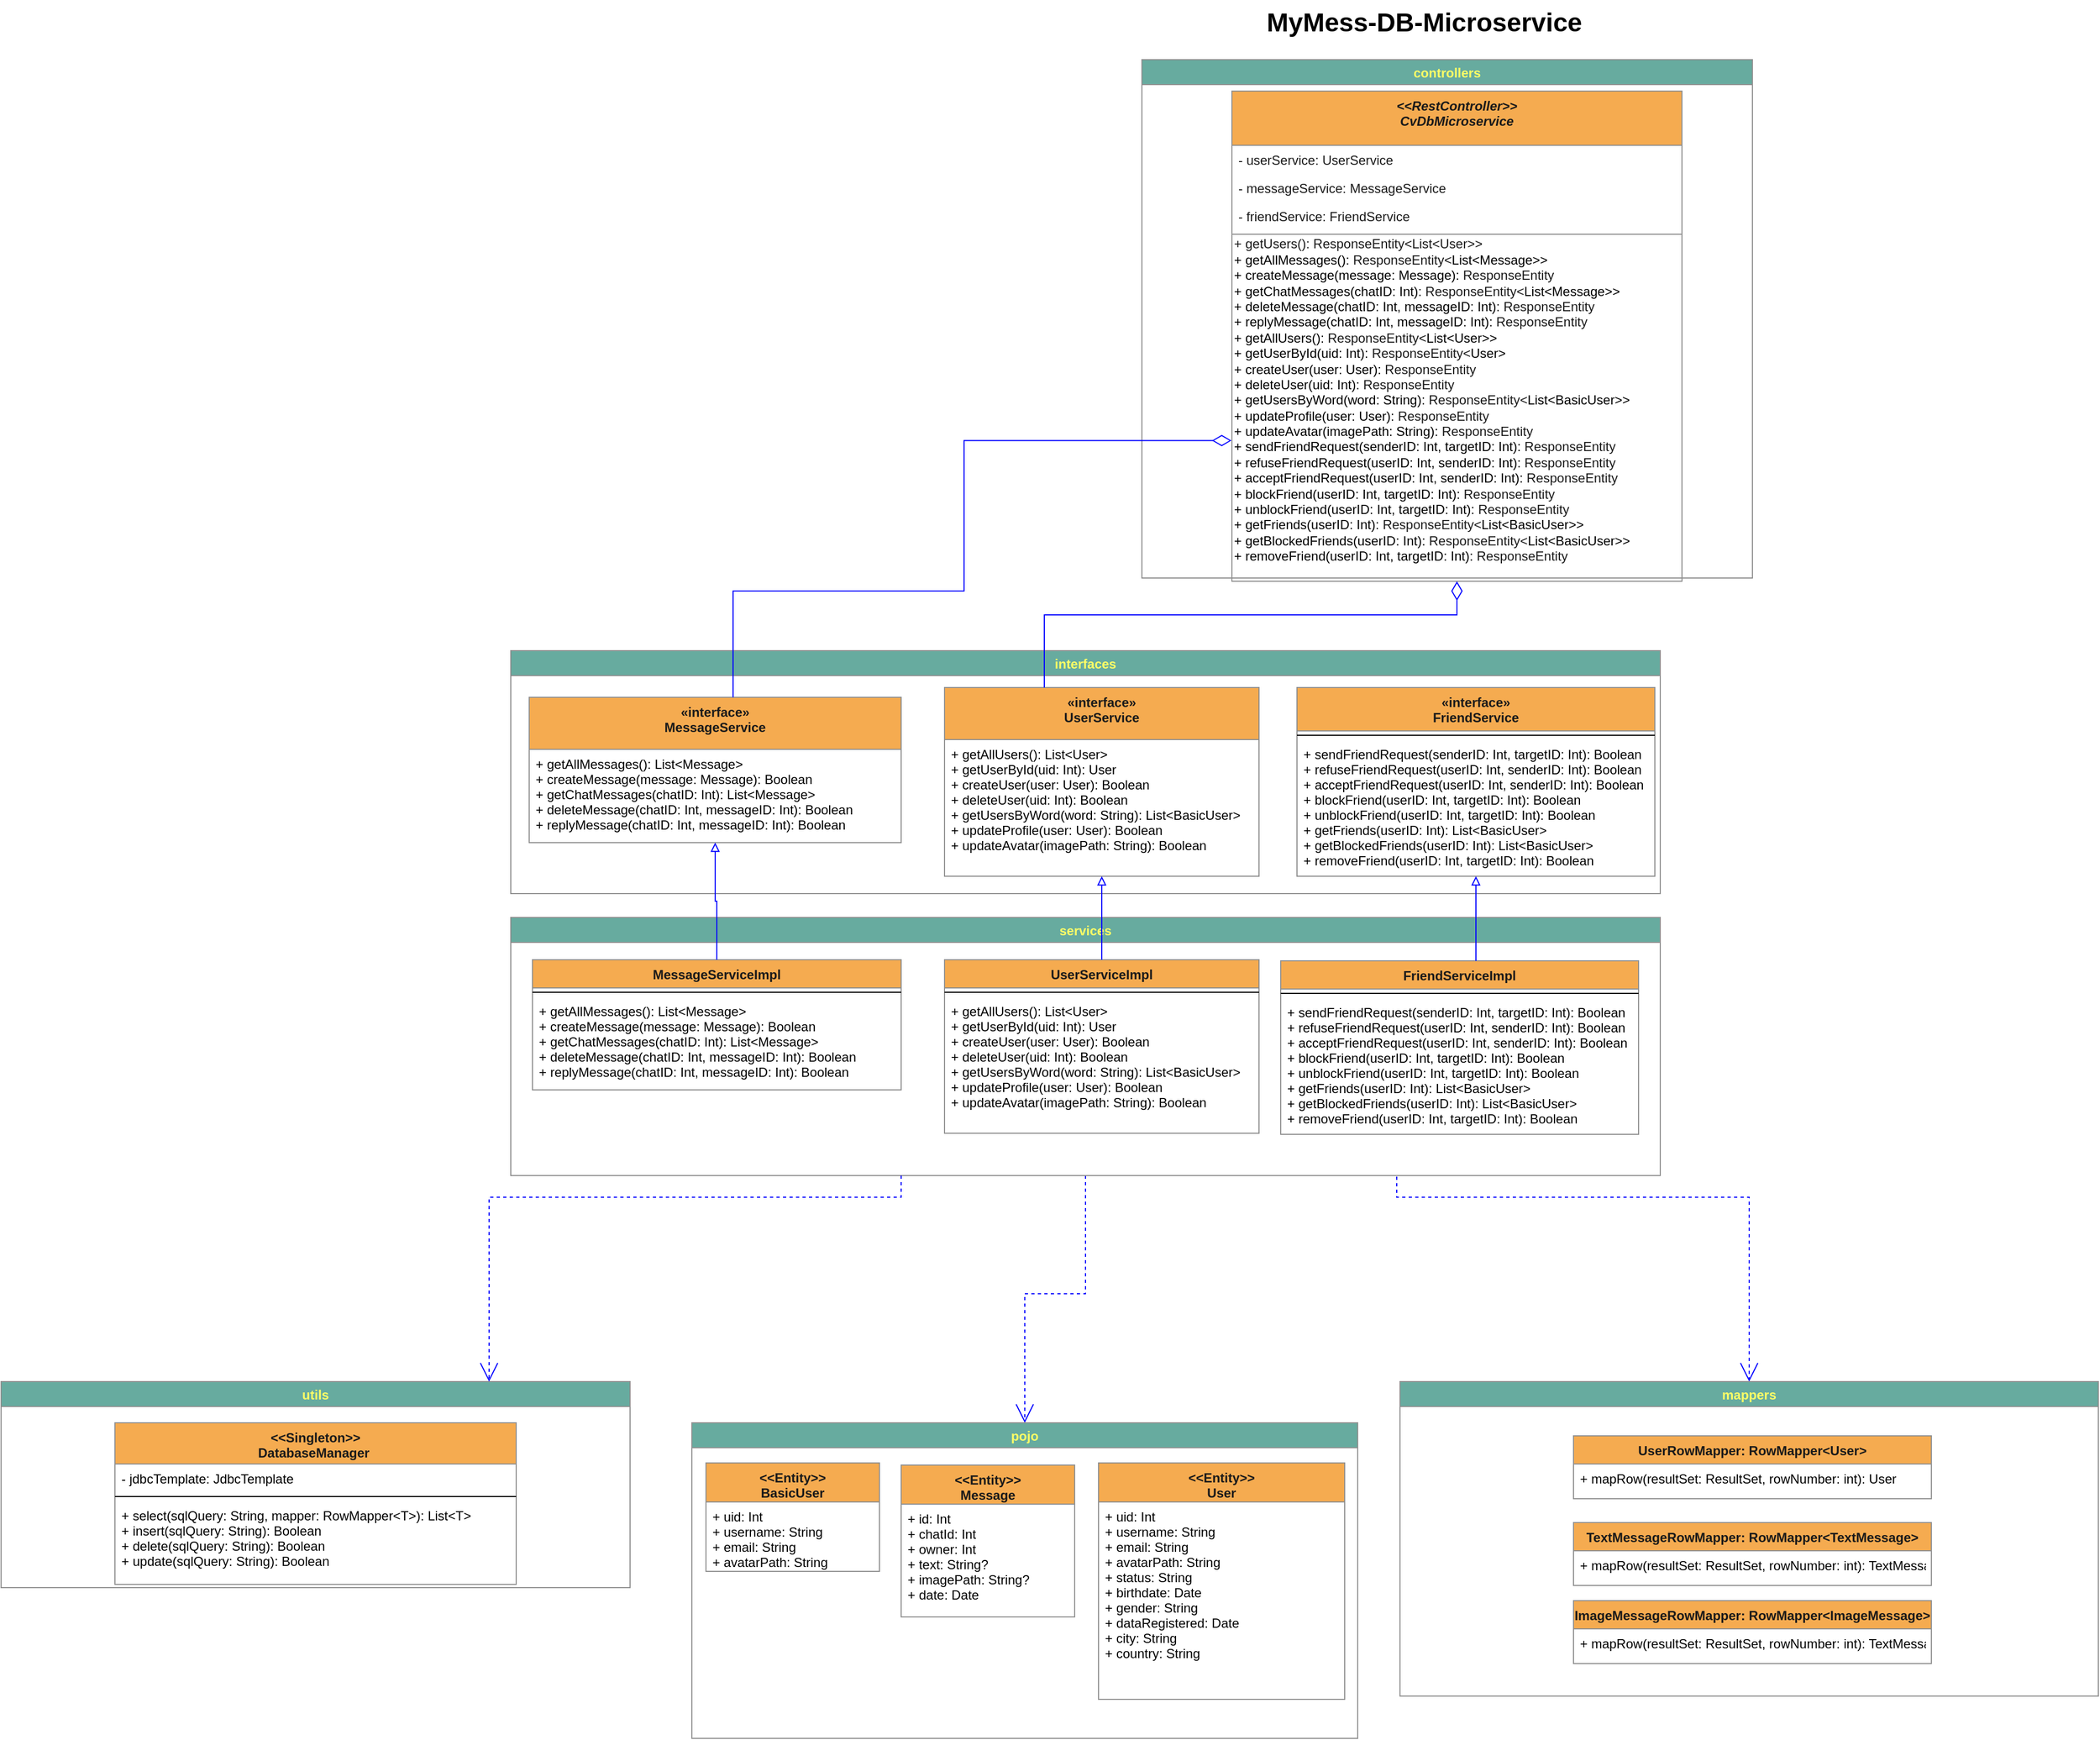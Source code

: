 <mxfile version="13.7.9" type="device" pages="2"><diagram id="EqZXVOg2RNp_btLgEk6t" name="Page-1"><mxGraphModel dx="2272" dy="822" grid="0" gridSize="10" guides="1" tooltips="1" connect="1" arrows="1" fold="1" page="1" pageScale="1" pageWidth="850" pageHeight="1100" math="0" shadow="0"><root><mxCell id="0"/><mxCell id="1" parent="0"/><mxCell id="uaOfw5LjcdV6CBOxVXER-5" value="controllers" style="swimlane;strokeColor=#909090;fillColor=#67AB9F;fontColor=#FFFF66;" parent="1" vertex="1"><mxGeometry x="802" y="71" width="563" height="478" as="geometry"/></mxCell><mxCell id="uaOfw5LjcdV6CBOxVXER-6" value="&lt;&lt;RestController&gt;&gt;&#10;CvDbMicroservice&#10;" style="swimlane;fontStyle=3;align=center;verticalAlign=top;childLayout=stackLayout;horizontal=1;startSize=50;horizontalStack=0;resizeParent=1;resizeLast=0;collapsible=1;marginBottom=0;shadow=0;strokeWidth=1;fontColor=#1A1A1A;fillColor=#F5AB50;strokeColor=#909090;" parent="uaOfw5LjcdV6CBOxVXER-5" vertex="1"><mxGeometry x="83" y="29" width="415" height="452" as="geometry"><mxRectangle x="60" y="69" width="160" height="26" as="alternateBounds"/></mxGeometry></mxCell><mxCell id="uaOfw5LjcdV6CBOxVXER-7" value="- userService: UserService&#10;" style="text;align=left;verticalAlign=top;spacingLeft=4;spacingRight=4;overflow=hidden;rotatable=0;points=[[0,0.5],[1,0.5]];portConstraint=eastwest;fontColor=#1A1A1A;" parent="uaOfw5LjcdV6CBOxVXER-6" vertex="1"><mxGeometry y="50" width="415" height="26" as="geometry"/></mxCell><mxCell id="uaOfw5LjcdV6CBOxVXER-8" value="- messageService: MessageService" style="text;align=left;verticalAlign=top;spacingLeft=4;spacingRight=4;overflow=hidden;rotatable=0;points=[[0,0.5],[1,0.5]];portConstraint=eastwest;shadow=0;html=0;fontColor=#1A1A1A;" parent="uaOfw5LjcdV6CBOxVXER-6" vertex="1"><mxGeometry y="76" width="415" height="26" as="geometry"/></mxCell><mxCell id="E-5HqypDvZRf9ogDsY_a-7" value="- friendService: FriendService" style="text;align=left;verticalAlign=top;spacingLeft=4;spacingRight=4;overflow=hidden;rotatable=0;points=[[0,0.5],[1,0.5]];portConstraint=eastwest;shadow=0;html=0;fontColor=#1A1A1A;" vertex="1" parent="uaOfw5LjcdV6CBOxVXER-6"><mxGeometry y="102" width="415" height="26" as="geometry"/></mxCell><mxCell id="uaOfw5LjcdV6CBOxVXER-9" value="" style="line;html=1;strokeWidth=1;align=left;verticalAlign=middle;spacingTop=-1;spacingLeft=3;spacingRight=3;rotatable=0;labelPosition=right;points=[];portConstraint=eastwest;fillColor=#F5AB50;strokeColor=#909090;fontColor=#1A1A1A;labelBackgroundColor=#EEEEEE;" parent="uaOfw5LjcdV6CBOxVXER-6" vertex="1"><mxGeometry y="128" width="415" height="8" as="geometry"/></mxCell><mxCell id="uaOfw5LjcdV6CBOxVXER-10" value="&lt;font&gt;+ getUsers(): &lt;/font&gt;&lt;font&gt;ResponseEntity&lt;/font&gt;&lt;font&gt;&amp;lt;List&amp;lt;User&amp;gt;&amp;gt;&amp;nbsp;&lt;br&gt;&lt;span style=&quot;color: rgb(0 , 0 , 0)&quot;&gt;+ getAllMessages():&amp;nbsp;&lt;/span&gt;ResponseEntity&amp;lt;&lt;span style=&quot;color: rgb(0 , 0 , 0)&quot;&gt;List&amp;lt;Message&amp;gt;&amp;gt;&lt;/span&gt;&lt;br style=&quot;padding: 0px ; margin: 0px ; color: rgb(0 , 0 , 0)&quot;&gt;&lt;span style=&quot;color: rgb(0 , 0 , 0)&quot;&gt;+ createMessage(message: Message):&amp;nbsp;&lt;/span&gt;ResponseEntity&lt;br style=&quot;padding: 0px ; margin: 0px ; color: rgb(0 , 0 , 0)&quot;&gt;&lt;span style=&quot;color: rgb(0 , 0 , 0)&quot;&gt;+ getChatMessages(chatID: Int):&amp;nbsp;&lt;/span&gt;ResponseEntity&amp;lt;&lt;span style=&quot;color: rgb(0 , 0 , 0)&quot;&gt;List&amp;lt;Message&amp;gt;&amp;gt;&lt;/span&gt;&lt;br style=&quot;padding: 0px ; margin: 0px ; color: rgb(0 , 0 , 0)&quot;&gt;&lt;span style=&quot;color: rgb(0 , 0 , 0)&quot;&gt;+ deleteMessage(chatID: Int, messageID: Int):&amp;nbsp;&lt;/span&gt;ResponseEntity&lt;br style=&quot;padding: 0px ; margin: 0px ; color: rgb(0 , 0 , 0)&quot;&gt;&lt;span style=&quot;color: rgb(0 , 0 , 0)&quot;&gt;+ replyMessage(chatID: Int, messageID: Int):&amp;nbsp;&lt;/span&gt;ResponseEntity&lt;span style=&quot;color: rgb(0 , 0 , 0)&quot;&gt;&lt;br&gt;&lt;/span&gt;&lt;span style=&quot;color: rgb(0 , 0 , 0)&quot;&gt;+ getAllUsers():&amp;nbsp;&lt;/span&gt;ResponseEntity&amp;lt;&lt;span style=&quot;color: rgb(0 , 0 , 0)&quot;&gt;List&amp;lt;User&amp;gt;&amp;gt;&lt;/span&gt;&lt;br style=&quot;padding: 0px ; margin: 0px ; color: rgb(0 , 0 , 0)&quot;&gt;&lt;span style=&quot;color: rgb(0 , 0 , 0)&quot;&gt;+ getUserById(uid: Int):&amp;nbsp;&lt;/span&gt;ResponseEntity&amp;lt;&lt;span style=&quot;color: rgb(0 , 0 , 0)&quot;&gt;User&amp;gt;&lt;/span&gt;&lt;br style=&quot;padding: 0px ; margin: 0px ; color: rgb(0 , 0 , 0)&quot;&gt;&lt;span style=&quot;color: rgb(0 , 0 , 0)&quot;&gt;+ createUser(user: User):&amp;nbsp;&lt;/span&gt;ResponseEntity&lt;br style=&quot;padding: 0px ; margin: 0px ; color: rgb(0 , 0 , 0)&quot;&gt;&lt;span style=&quot;color: rgb(0 , 0 , 0)&quot;&gt;+ deleteUser(uid: Int):&amp;nbsp;&lt;/span&gt;ResponseEntity&lt;br style=&quot;padding: 0px ; margin: 0px ; color: rgb(0 , 0 , 0)&quot;&gt;&lt;span style=&quot;color: rgb(0 , 0 , 0)&quot;&gt;+ getUsersByWord(word: String):&amp;nbsp;&lt;/span&gt;ResponseEntity&amp;lt;&lt;span style=&quot;color: rgb(0 , 0 , 0)&quot;&gt;List&amp;lt;BasicUser&amp;gt;&amp;gt;&lt;/span&gt;&lt;br style=&quot;padding: 0px ; margin: 0px ; color: rgb(0 , 0 , 0)&quot;&gt;&lt;span style=&quot;color: rgb(0 , 0 , 0)&quot;&gt;+ updateProfile(user: User):&amp;nbsp;&lt;/span&gt;ResponseEntity&lt;br style=&quot;padding: 0px ; margin: 0px ; color: rgb(0 , 0 , 0)&quot;&gt;&lt;span style=&quot;color: rgb(0 , 0 , 0)&quot;&gt;+ updateAvatar(imagePath: String):&amp;nbsp;&lt;/span&gt;ResponseEntity&lt;span style=&quot;color: rgb(0 , 0 , 0)&quot;&gt;&lt;br&gt;&lt;/span&gt;&lt;span style=&quot;color: rgb(0 , 0 , 0)&quot;&gt;+ sendFriendRequest(senderID: Int, targetID: Int):&amp;nbsp;&lt;/span&gt;ResponseEntity&lt;br style=&quot;padding: 0px ; margin: 0px ; color: rgb(0 , 0 , 0)&quot;&gt;&lt;span style=&quot;color: rgb(0 , 0 , 0)&quot;&gt;+ refuseFriendRequest(userID: Int, senderID: Int):&amp;nbsp;&lt;/span&gt;ResponseEntity&lt;br style=&quot;padding: 0px ; margin: 0px ; color: rgb(0 , 0 , 0)&quot;&gt;&lt;span style=&quot;color: rgb(0 , 0 , 0)&quot;&gt;+ acceptFriendRequest(userID: Int, senderID: Int):&amp;nbsp;&lt;/span&gt;ResponseEntity&lt;br style=&quot;padding: 0px ; margin: 0px ; color: rgb(0 , 0 , 0)&quot;&gt;&lt;span style=&quot;color: rgb(0 , 0 , 0)&quot;&gt;+ blockFriend(userID: Int, targetID: Int):&amp;nbsp;&lt;/span&gt;ResponseEntity&lt;br style=&quot;padding: 0px ; margin: 0px ; color: rgb(0 , 0 , 0)&quot;&gt;&lt;span style=&quot;color: rgb(0 , 0 , 0)&quot;&gt;+ unblockFriend(userID: Int, targetID: Int):&amp;nbsp;&lt;/span&gt;ResponseEntity&lt;br style=&quot;padding: 0px ; margin: 0px ; color: rgb(0 , 0 , 0)&quot;&gt;&lt;span style=&quot;color: rgb(0 , 0 , 0)&quot;&gt;+ getFriends(userID: Int):&amp;nbsp;&lt;/span&gt;ResponseEntity&amp;lt;&lt;span style=&quot;color: rgb(0 , 0 , 0)&quot;&gt;List&amp;lt;BasicUser&amp;gt;&amp;gt;&lt;/span&gt;&lt;br style=&quot;padding: 0px ; margin: 0px ; color: rgb(0 , 0 , 0)&quot;&gt;&lt;span style=&quot;color: rgb(0 , 0 , 0)&quot;&gt;+ getBlockedFriends(userID: Int):&amp;nbsp;&lt;/span&gt;ResponseEntity&amp;lt;&lt;span style=&quot;color: rgb(0 , 0 , 0)&quot;&gt;List&amp;lt;BasicUser&amp;gt;&amp;gt;&lt;/span&gt;&lt;br style=&quot;padding: 0px ; margin: 0px ; color: rgb(0 , 0 , 0)&quot;&gt;&lt;span style=&quot;color: rgb(0 , 0 , 0)&quot;&gt;+ removeFriend(userID: Int, targetID: Int):&amp;nbsp;&lt;/span&gt;ResponseEntity&amp;nbsp;&amp;nbsp;&lt;/font&gt;" style="text;html=1;align=left;verticalAlign=middle;resizable=0;points=[];autosize=1;fontColor=#1A1A1A;" parent="uaOfw5LjcdV6CBOxVXER-6" vertex="1"><mxGeometry y="136" width="415" height="298" as="geometry"/></mxCell><mxCell id="uaOfw5LjcdV6CBOxVXER-16" value="&lt;font&gt;&lt;br&gt;&lt;/font&gt;" style="text;html=1;align=left;verticalAlign=middle;resizable=0;points=[];autosize=1;fontColor=#1A1A1A;" parent="uaOfw5LjcdV6CBOxVXER-6" vertex="1"><mxGeometry y="434" width="415" height="18" as="geometry"/></mxCell><mxCell id="uaOfw5LjcdV6CBOxVXER-17" value="interfaces" style="swimlane;strokeColor=#909090;fillColor=#67AB9F;fontColor=#FFFF66;" parent="1" vertex="1"><mxGeometry x="220" y="616" width="1060" height="224" as="geometry"/></mxCell><mxCell id="uaOfw5LjcdV6CBOxVXER-18" value="«interface»&#10;MessageService" style="swimlane;fontStyle=1;align=center;verticalAlign=top;childLayout=stackLayout;horizontal=1;startSize=48;horizontalStack=0;resizeParent=1;resizeParentMax=0;resizeLast=0;collapsible=1;marginBottom=0;strokeColor=#909090;fillColor=#F5AB50;fontColor=#1A1A1A;" parent="uaOfw5LjcdV6CBOxVXER-17" vertex="1"><mxGeometry x="17" y="43" width="343" height="134" as="geometry"/></mxCell><mxCell id="DaOScEiOzrDckqbooxyk-8" value="+ getAllMessages(): List&lt;Message&gt;&#10;+ createMessage(message: Message): Boolean&#10;+ getChatMessages(chatID: Int): List&lt;Message&gt;&#10;+ deleteMessage(chatID: Int, messageID: Int): Boolean&#10;+ replyMessage(chatID: Int, messageID: Int): Boolean" style="text;strokeColor=none;fillColor=none;align=left;verticalAlign=top;spacingLeft=4;spacingRight=4;overflow=hidden;rotatable=0;points=[[0,0.5],[1,0.5]];portConstraint=eastwest;" parent="uaOfw5LjcdV6CBOxVXER-18" vertex="1"><mxGeometry y="48" width="343" height="86" as="geometry"/></mxCell><mxCell id="uaOfw5LjcdV6CBOxVXER-20" value="«interface»&#10;UserService" style="swimlane;fontStyle=1;align=center;verticalAlign=top;childLayout=stackLayout;horizontal=1;startSize=48;horizontalStack=0;resizeParent=1;resizeParentMax=0;resizeLast=0;collapsible=1;marginBottom=0;strokeColor=#909090;fillColor=#F5AB50;fontColor=#1A1A1A;" parent="uaOfw5LjcdV6CBOxVXER-17" vertex="1"><mxGeometry x="400" y="34" width="290" height="174" as="geometry"/></mxCell><mxCell id="DaOScEiOzrDckqbooxyk-9" value="+ getAllUsers(): List&lt;User&gt;&#10;+ getUserById(uid: Int): User&#10;+ createUser(user: User): Boolean&#10;+ deleteUser(uid: Int): Boolean&#10;+ getUsersByWord(word: String): List&lt;BasicUser&gt;&#10;+ updateProfile(user: User): Boolean&#10;+ updateAvatar(imagePath: String): Boolean" style="text;strokeColor=none;fillColor=none;align=left;verticalAlign=top;spacingLeft=4;spacingRight=4;overflow=hidden;rotatable=0;points=[[0,0.5],[1,0.5]];portConstraint=eastwest;" parent="uaOfw5LjcdV6CBOxVXER-20" vertex="1"><mxGeometry y="48" width="290" height="126" as="geometry"/></mxCell><mxCell id="uaOfw5LjcdV6CBOxVXER-22" value="" style="text;strokeColor=none;fillColor=none;align=left;verticalAlign=middle;spacingTop=-1;spacingLeft=4;spacingRight=4;rotatable=0;labelPosition=right;points=[];portConstraint=eastwest;fontColor=#1A1A1A;" parent="uaOfw5LjcdV6CBOxVXER-17" vertex="1"><mxGeometry x="145" y="200" width="20" height="14" as="geometry"/></mxCell><mxCell id="DaOScEiOzrDckqbooxyk-10" value="«interface»&#10;FriendService" style="swimlane;fontStyle=1;align=center;verticalAlign=top;childLayout=stackLayout;horizontal=1;startSize=40;horizontalStack=0;resizeParent=1;resizeParentMax=0;resizeLast=0;collapsible=1;marginBottom=0;strokeColor=#909090;fillColor=#F5AB50;fontColor=#1A1A1A;" parent="uaOfw5LjcdV6CBOxVXER-17" vertex="1"><mxGeometry x="725" y="34" width="330" height="174" as="geometry"/></mxCell><mxCell id="DaOScEiOzrDckqbooxyk-11" value="" style="line;strokeWidth=1;fillColor=none;align=left;verticalAlign=middle;spacingTop=-1;spacingLeft=3;spacingRight=3;rotatable=0;labelPosition=right;points=[];portConstraint=eastwest;" parent="DaOScEiOzrDckqbooxyk-10" vertex="1"><mxGeometry y="40" width="330" height="8" as="geometry"/></mxCell><mxCell id="DaOScEiOzrDckqbooxyk-12" value="+ sendFriendRequest(senderID: Int, targetID: Int): Boolean&#10;+ refuseFriendRequest(userID: Int, senderID: Int): Boolean&#10;+ acceptFriendRequest(userID: Int, senderID: Int): Boolean&#10;+ blockFriend(userID: Int, targetID: Int): Boolean&#10;+ unblockFriend(userID: Int, targetID: Int): Boolean&#10;+ getFriends(userID: Int): List&lt;BasicUser&gt;&#10;+ getBlockedFriends(userID: Int): List&lt;BasicUser&gt;&#10;+ removeFriend(userID: Int, targetID: Int): Boolean " style="text;strokeColor=none;fillColor=none;align=left;verticalAlign=top;spacingLeft=4;spacingRight=4;overflow=hidden;rotatable=0;points=[[0,0.5],[1,0.5]];portConstraint=eastwest;" parent="DaOScEiOzrDckqbooxyk-10" vertex="1"><mxGeometry y="48" width="330" height="126" as="geometry"/></mxCell><mxCell id="uaOfw5LjcdV6CBOxVXER-23" style="edgeStyle=orthogonalEdgeStyle;rounded=0;jumpSize=10;orthogonalLoop=1;jettySize=auto;html=1;endArrow=open;endFill=0;endSize=15;strokeColor=#0000FF;strokeWidth=1;fontColor=#CC99FF;dashed=1;" parent="1" source="uaOfw5LjcdV6CBOxVXER-25" target="uaOfw5LjcdV6CBOxVXER-38" edge="1"><mxGeometry relative="1" as="geometry"><Array as="points"/></mxGeometry></mxCell><mxCell id="uaOfw5LjcdV6CBOxVXER-24" style="edgeStyle=orthogonalEdgeStyle;rounded=0;jumpSize=10;orthogonalLoop=1;jettySize=auto;html=1;dashed=1;endArrow=open;endFill=0;endSize=15;strokeColor=#0000FF;strokeWidth=1;fontColor=#CC99FF;" parent="1" target="uaOfw5LjcdV6CBOxVXER-44" edge="1"><mxGeometry relative="1" as="geometry"><mxPoint x="600" y="1100" as="sourcePoint"/><Array as="points"><mxPoint x="1037" y="1100"/><mxPoint x="1037" y="1120"/><mxPoint x="1362" y="1120"/></Array></mxGeometry></mxCell><mxCell id="uaOfw5LjcdV6CBOxVXER-25" value="services" style="swimlane;strokeColor=#909090;fillColor=#67AB9F;fontColor=#FFFF66;" parent="1" vertex="1"><mxGeometry x="220" y="862" width="1060" height="238" as="geometry"/></mxCell><mxCell id="uaOfw5LjcdV6CBOxVXER-26" value="MessageServiceImpl" style="swimlane;fontStyle=1;align=center;verticalAlign=top;childLayout=stackLayout;horizontal=1;startSize=26;horizontalStack=0;resizeParent=1;resizeParentMax=0;resizeLast=0;collapsible=1;marginBottom=0;strokeColor=#909090;fillColor=#F5AB50;fontColor=#1A1A1A;" parent="uaOfw5LjcdV6CBOxVXER-25" vertex="1"><mxGeometry x="20" y="39" width="340" height="120" as="geometry"/></mxCell><mxCell id="uaOfw5LjcdV6CBOxVXER-28" value="" style="line;strokeWidth=1;fillColor=none;align=left;verticalAlign=middle;spacingTop=-1;spacingLeft=3;spacingRight=3;rotatable=0;labelPosition=right;points=[];portConstraint=eastwest;" parent="uaOfw5LjcdV6CBOxVXER-26" vertex="1"><mxGeometry y="26" width="340" height="8" as="geometry"/></mxCell><mxCell id="uaOfw5LjcdV6CBOxVXER-29" value="+ getAllMessages(): List&lt;Message&gt;&#10;+ createMessage(message: Message): Boolean&#10;+ getChatMessages(chatID: Int): List&lt;Message&gt;&#10;+ deleteMessage(chatID: Int, messageID: Int): Boolean&#10;+ replyMessage(chatID: Int, messageID: Int): Boolean" style="text;strokeColor=none;fillColor=none;align=left;verticalAlign=top;spacingLeft=4;spacingRight=4;overflow=hidden;rotatable=0;points=[[0,0.5],[1,0.5]];portConstraint=eastwest;" parent="uaOfw5LjcdV6CBOxVXER-26" vertex="1"><mxGeometry y="34" width="340" height="86" as="geometry"/></mxCell><mxCell id="uaOfw5LjcdV6CBOxVXER-30" value="UserServiceImpl" style="swimlane;fontStyle=1;align=center;verticalAlign=top;childLayout=stackLayout;horizontal=1;startSize=26;horizontalStack=0;resizeParent=1;resizeParentMax=0;resizeLast=0;collapsible=1;marginBottom=0;strokeColor=#909090;fillColor=#F5AB50;fontColor=#1A1A1A;" parent="uaOfw5LjcdV6CBOxVXER-25" vertex="1"><mxGeometry x="400" y="39" width="290" height="160" as="geometry"/></mxCell><mxCell id="uaOfw5LjcdV6CBOxVXER-32" value="" style="line;strokeWidth=1;fillColor=none;align=left;verticalAlign=middle;spacingTop=-1;spacingLeft=3;spacingRight=3;rotatable=0;labelPosition=right;points=[];portConstraint=eastwest;" parent="uaOfw5LjcdV6CBOxVXER-30" vertex="1"><mxGeometry y="26" width="290" height="8" as="geometry"/></mxCell><mxCell id="uaOfw5LjcdV6CBOxVXER-33" value="+ getAllUsers(): List&lt;User&gt;&#10;+ getUserById(uid: Int): User&#10;+ createUser(user: User): Boolean&#10;+ deleteUser(uid: Int): Boolean&#10;+ getUsersByWord(word: String): List&lt;BasicUser&gt;&#10;+ updateProfile(user: User): Boolean&#10;+ updateAvatar(imagePath: String): Boolean" style="text;strokeColor=none;fillColor=none;align=left;verticalAlign=top;spacingLeft=4;spacingRight=4;overflow=hidden;rotatable=0;points=[[0,0.5],[1,0.5]];portConstraint=eastwest;" parent="uaOfw5LjcdV6CBOxVXER-30" vertex="1"><mxGeometry y="34" width="290" height="126" as="geometry"/></mxCell><mxCell id="uaOfw5LjcdV6CBOxVXER-34" value="" style="text;strokeColor=none;fillColor=none;align=left;verticalAlign=middle;spacingTop=-1;spacingLeft=4;spacingRight=4;rotatable=0;labelPosition=right;points=[];portConstraint=eastwest;fontColor=#1A1A1A;" parent="uaOfw5LjcdV6CBOxVXER-25" vertex="1"><mxGeometry x="145" y="200" width="20" height="14" as="geometry"/></mxCell><mxCell id="DaOScEiOzrDckqbooxyk-1" value="FriendServiceImpl" style="swimlane;fontStyle=1;align=center;verticalAlign=top;childLayout=stackLayout;horizontal=1;startSize=26;horizontalStack=0;resizeParent=1;resizeParentMax=0;resizeLast=0;collapsible=1;marginBottom=0;strokeColor=#909090;fillColor=#F5AB50;fontColor=#1A1A1A;" parent="uaOfw5LjcdV6CBOxVXER-25" vertex="1"><mxGeometry x="710" y="40" width="330" height="160" as="geometry"/></mxCell><mxCell id="DaOScEiOzrDckqbooxyk-2" value="" style="line;strokeWidth=1;fillColor=none;align=left;verticalAlign=middle;spacingTop=-1;spacingLeft=3;spacingRight=3;rotatable=0;labelPosition=right;points=[];portConstraint=eastwest;" parent="DaOScEiOzrDckqbooxyk-1" vertex="1"><mxGeometry y="26" width="330" height="8" as="geometry"/></mxCell><mxCell id="DaOScEiOzrDckqbooxyk-3" value="+ sendFriendRequest(senderID: Int, targetID: Int): Boolean&#10;+ refuseFriendRequest(userID: Int, senderID: Int): Boolean&#10;+ acceptFriendRequest(userID: Int, senderID: Int): Boolean&#10;+ blockFriend(userID: Int, targetID: Int): Boolean&#10;+ unblockFriend(userID: Int, targetID: Int): Boolean&#10;+ getFriends(userID: Int): List&lt;BasicUser&gt;&#10;+ getBlockedFriends(userID: Int): List&lt;BasicUser&gt;&#10;+ removeFriend(userID: Int, targetID: Int): Boolean " style="text;strokeColor=none;fillColor=none;align=left;verticalAlign=top;spacingLeft=4;spacingRight=4;overflow=hidden;rotatable=0;points=[[0,0.5],[1,0.5]];portConstraint=eastwest;" parent="DaOScEiOzrDckqbooxyk-1" vertex="1"><mxGeometry y="34" width="330" height="126" as="geometry"/></mxCell><mxCell id="uaOfw5LjcdV6CBOxVXER-35" style="edgeStyle=orthogonalEdgeStyle;rounded=0;orthogonalLoop=1;jettySize=auto;html=1;fontColor=#1A1A1A;endArrow=block;endFill=0;strokeColor=#0000FF;jumpSize=10;" parent="1" source="uaOfw5LjcdV6CBOxVXER-26" target="uaOfw5LjcdV6CBOxVXER-18" edge="1"><mxGeometry relative="1" as="geometry"><mxPoint x="428.22" y="854.194" as="targetPoint"/></mxGeometry></mxCell><mxCell id="uaOfw5LjcdV6CBOxVXER-36" style="edgeStyle=orthogonalEdgeStyle;rounded=0;orthogonalLoop=1;jettySize=auto;html=1;endArrow=block;endFill=0;fontColor=#1A1A1A;strokeColor=#0000FF;jumpSize=10;" parent="1" source="uaOfw5LjcdV6CBOxVXER-30" target="uaOfw5LjcdV6CBOxVXER-20" edge="1"><mxGeometry relative="1" as="geometry"><mxPoint x="679.37" y="775.008" as="targetPoint"/></mxGeometry></mxCell><mxCell id="uaOfw5LjcdV6CBOxVXER-37" value="MyMess-DB-Microservice" style="text;strokeColor=none;fillColor=none;html=1;fontSize=24;fontStyle=1;verticalAlign=middle;align=center;" parent="1" vertex="1"><mxGeometry x="916" y="16" width="292" height="41" as="geometry"/></mxCell><mxCell id="uaOfw5LjcdV6CBOxVXER-38" value="pojo" style="swimlane;strokeColor=#909090;fillColor=#67AB9F;fontColor=#FFFF66;" parent="1" vertex="1"><mxGeometry x="387" y="1328" width="614" height="291" as="geometry"/></mxCell><mxCell id="DaOScEiOzrDckqbooxyk-6" value="&lt;&lt;Entity&gt;&gt;&#10;User" style="swimlane;fontStyle=1;align=center;verticalAlign=top;childLayout=stackLayout;horizontal=1;startSize=36;horizontalStack=0;resizeParent=1;resizeParentMax=0;resizeLast=0;collapsible=1;marginBottom=0;strokeColor=#909090;fillColor=#F5AB50;fontColor=#1A1A1A;" parent="uaOfw5LjcdV6CBOxVXER-38" vertex="1"><mxGeometry x="375" y="37" width="227" height="218" as="geometry"/></mxCell><mxCell id="E-5HqypDvZRf9ogDsY_a-1" value="+ uid: Int&#10;+ username: String&#10;+ email: String&#10;+ avatarPath: String&#10;+ status: String&#10;+ birthdate: Date&#10;+ gender: String&#10;+ dataRegistered: Date&#10;+ city: String&#10;+ country: String" style="text;strokeColor=none;fillColor=none;align=left;verticalAlign=top;spacingLeft=4;spacingRight=4;overflow=hidden;rotatable=0;points=[[0,0.5],[1,0.5]];portConstraint=eastwest;" vertex="1" parent="DaOScEiOzrDckqbooxyk-6"><mxGeometry y="36" width="227" height="182" as="geometry"/></mxCell><mxCell id="uaOfw5LjcdV6CBOxVXER-39" value="&lt;&lt;Entity&gt;&gt;&#10;Message" style="swimlane;fontStyle=1;align=center;verticalAlign=top;childLayout=stackLayout;horizontal=1;startSize=36;horizontalStack=0;resizeParent=1;resizeParentMax=0;resizeLast=0;collapsible=1;marginBottom=0;strokeColor=#909090;fillColor=#F5AB50;fontColor=#1A1A1A;" parent="uaOfw5LjcdV6CBOxVXER-38" vertex="1"><mxGeometry x="193" y="39" width="160" height="140" as="geometry"/></mxCell><mxCell id="uaOfw5LjcdV6CBOxVXER-40" value="+ id: Int&#10;+ chatId: Int&#10;+ owner: Int&#10;+ text: String?&#10;+ imagePath: String?&#10;+ date: Date" style="text;strokeColor=none;fillColor=none;align=left;verticalAlign=top;spacingLeft=4;spacingRight=4;overflow=hidden;rotatable=0;points=[[0,0.5],[1,0.5]];portConstraint=eastwest;" parent="uaOfw5LjcdV6CBOxVXER-39" vertex="1"><mxGeometry y="36" width="160" height="104" as="geometry"/></mxCell><mxCell id="XxZsVVtiF38bu1Cx1Evz-8" value="&lt;&lt;Entity&gt;&gt;&#10;BasicUser" style="swimlane;fontStyle=1;align=center;verticalAlign=top;childLayout=stackLayout;horizontal=1;startSize=36;horizontalStack=0;resizeParent=1;resizeParentMax=0;resizeLast=0;collapsible=1;marginBottom=0;strokeColor=#909090;fillColor=#F5AB50;fontColor=#1A1A1A;" parent="uaOfw5LjcdV6CBOxVXER-38" vertex="1"><mxGeometry x="13" y="37" width="160" height="100" as="geometry"/></mxCell><mxCell id="XxZsVVtiF38bu1Cx1Evz-9" value="+ uid: Int&#10;+ username: String&#10;+ email: String&#10;+ avatarPath: String" style="text;strokeColor=none;fillColor=none;align=left;verticalAlign=top;spacingLeft=4;spacingRight=4;overflow=hidden;rotatable=0;points=[[0,0.5],[1,0.5]];portConstraint=eastwest;" parent="XxZsVVtiF38bu1Cx1Evz-8" vertex="1"><mxGeometry y="36" width="160" height="64" as="geometry"/></mxCell><mxCell id="uaOfw5LjcdV6CBOxVXER-43" value="" style="text;strokeColor=none;fillColor=none;align=left;verticalAlign=middle;spacingTop=-1;spacingLeft=4;spacingRight=4;rotatable=0;labelPosition=right;points=[];portConstraint=eastwest;fontColor=#1A1A1A;" parent="uaOfw5LjcdV6CBOxVXER-38" vertex="1"><mxGeometry x="145" y="200" width="20" height="14" as="geometry"/></mxCell><mxCell id="uaOfw5LjcdV6CBOxVXER-44" value="mappers" style="swimlane;strokeColor=#909090;fillColor=#67AB9F;fontColor=#FFFF66;" parent="1" vertex="1"><mxGeometry x="1040" y="1290" width="644" height="290" as="geometry"/></mxCell><mxCell id="uaOfw5LjcdV6CBOxVXER-45" value="TextMessageRowMapper: RowMapper&lt;TextMessage&gt;" style="swimlane;fontStyle=1;align=center;verticalAlign=top;childLayout=stackLayout;horizontal=1;startSize=26;horizontalStack=0;resizeParent=1;resizeParentMax=0;resizeLast=0;collapsible=1;marginBottom=0;strokeColor=#909090;fillColor=#F5AB50;fontColor=#1A1A1A;" parent="uaOfw5LjcdV6CBOxVXER-44" vertex="1"><mxGeometry x="160" y="130" width="330" height="58" as="geometry"/></mxCell><mxCell id="uaOfw5LjcdV6CBOxVXER-46" value="+ mapRow(resultSet: ResultSet, rowNumber: int): TextMessage" style="text;strokeColor=none;fillColor=none;align=left;verticalAlign=top;spacingLeft=4;spacingRight=4;overflow=hidden;rotatable=0;points=[[0,0.5],[1,0.5]];portConstraint=eastwest;" parent="uaOfw5LjcdV6CBOxVXER-45" vertex="1"><mxGeometry y="26" width="330" height="32" as="geometry"/></mxCell><mxCell id="uaOfw5LjcdV6CBOxVXER-47" value="UserRowMapper: RowMapper&lt;User&gt;" style="swimlane;fontStyle=1;align=center;verticalAlign=top;childLayout=stackLayout;horizontal=1;startSize=26;horizontalStack=0;resizeParent=1;resizeParentMax=0;resizeLast=0;collapsible=1;marginBottom=0;strokeColor=#909090;fillColor=#F5AB50;fontColor=#1A1A1A;" parent="uaOfw5LjcdV6CBOxVXER-44" vertex="1"><mxGeometry x="160" y="50" width="330" height="58" as="geometry"/></mxCell><mxCell id="uaOfw5LjcdV6CBOxVXER-48" value="+ mapRow(resultSet: ResultSet, rowNumber: int): User" style="text;strokeColor=none;fillColor=none;align=left;verticalAlign=top;spacingLeft=4;spacingRight=4;overflow=hidden;rotatable=0;points=[[0,0.5],[1,0.5]];portConstraint=eastwest;" parent="uaOfw5LjcdV6CBOxVXER-47" vertex="1"><mxGeometry y="26" width="330" height="32" as="geometry"/></mxCell><mxCell id="uaOfw5LjcdV6CBOxVXER-49" value="" style="text;strokeColor=none;fillColor=none;align=left;verticalAlign=middle;spacingTop=-1;spacingLeft=4;spacingRight=4;rotatable=0;labelPosition=right;points=[];portConstraint=eastwest;fontColor=#1A1A1A;" parent="uaOfw5LjcdV6CBOxVXER-44" vertex="1"><mxGeometry x="145" y="200" width="20" height="14" as="geometry"/></mxCell><mxCell id="XxZsVVtiF38bu1Cx1Evz-12" value="ImageMessageRowMapper: RowMapper&lt;ImageMessage&gt;" style="swimlane;fontStyle=1;align=center;verticalAlign=top;childLayout=stackLayout;horizontal=1;startSize=26;horizontalStack=0;resizeParent=1;resizeParentMax=0;resizeLast=0;collapsible=1;marginBottom=0;strokeColor=#909090;fillColor=#F5AB50;fontColor=#1A1A1A;" parent="uaOfw5LjcdV6CBOxVXER-44" vertex="1"><mxGeometry x="160" y="202" width="330" height="58" as="geometry"/></mxCell><mxCell id="XxZsVVtiF38bu1Cx1Evz-13" value="+ mapRow(resultSet: ResultSet, rowNumber: int): TextMessage" style="text;strokeColor=none;fillColor=none;align=left;verticalAlign=top;spacingLeft=4;spacingRight=4;overflow=hidden;rotatable=0;points=[[0,0.5],[1,0.5]];portConstraint=eastwest;" parent="XxZsVVtiF38bu1Cx1Evz-12" vertex="1"><mxGeometry y="26" width="330" height="32" as="geometry"/></mxCell><mxCell id="uaOfw5LjcdV6CBOxVXER-50" style="edgeStyle=orthogonalEdgeStyle;rounded=0;orthogonalLoop=1;jettySize=auto;html=1;entryX=-0.001;entryY=0.625;entryDx=0;entryDy=0;entryPerimeter=0;endArrow=diamondThin;endFill=0;fontColor=#1A1A1A;strokeColor=#0000FF;endSize=15;" parent="1" source="uaOfw5LjcdV6CBOxVXER-18" target="uaOfw5LjcdV6CBOxVXER-10" edge="1"><mxGeometry relative="1" as="geometry"><Array as="points"><mxPoint x="425" y="561"/><mxPoint x="638" y="561"/><mxPoint x="638" y="422"/></Array></mxGeometry></mxCell><mxCell id="uaOfw5LjcdV6CBOxVXER-51" style="edgeStyle=orthogonalEdgeStyle;rounded=0;orthogonalLoop=1;jettySize=auto;html=1;entryX=0.5;entryY=1;entryDx=0;entryDy=0;endArrow=diamondThin;endFill=0;fontColor=#1A1A1A;strokeColor=#0000FF;strokeWidth=1;endSize=15;" parent="1" source="uaOfw5LjcdV6CBOxVXER-20" target="uaOfw5LjcdV6CBOxVXER-6" edge="1"><mxGeometry relative="1" as="geometry"><Array as="points"><mxPoint x="712" y="583"/><mxPoint x="1093" y="583"/></Array></mxGeometry></mxCell><mxCell id="Bfsfyom51XoFMj54IGOE-1" value="utils" style="swimlane;strokeColor=#909090;fillColor=#67AB9F;fontColor=#FFFF66;" parent="1" vertex="1"><mxGeometry x="-250" y="1290" width="580" height="190" as="geometry"/></mxCell><mxCell id="Bfsfyom51XoFMj54IGOE-2" value="&lt;&lt;Singleton&gt;&gt;&#10;DatabaseManager " style="swimlane;fontStyle=1;align=center;verticalAlign=top;childLayout=stackLayout;horizontal=1;startSize=38;horizontalStack=0;resizeParent=1;resizeParentMax=0;resizeLast=0;collapsible=1;marginBottom=0;strokeColor=#909090;fillColor=#F5AB50;fontColor=#1A1A1A;" parent="Bfsfyom51XoFMj54IGOE-1" vertex="1"><mxGeometry x="105" y="38" width="370" height="149" as="geometry"/></mxCell><mxCell id="Bfsfyom51XoFMj54IGOE-3" value="- jdbcTemplate: JdbcTemplate" style="text;strokeColor=none;fillColor=none;align=left;verticalAlign=top;spacingLeft=4;spacingRight=4;overflow=hidden;rotatable=0;points=[[0,0.5],[1,0.5]];portConstraint=eastwest;" parent="Bfsfyom51XoFMj54IGOE-2" vertex="1"><mxGeometry y="38" width="370" height="26" as="geometry"/></mxCell><mxCell id="Bfsfyom51XoFMj54IGOE-4" value="" style="line;strokeWidth=1;fillColor=none;align=left;verticalAlign=middle;spacingTop=-1;spacingLeft=3;spacingRight=3;rotatable=0;labelPosition=right;points=[];portConstraint=eastwest;" parent="Bfsfyom51XoFMj54IGOE-2" vertex="1"><mxGeometry y="64" width="370" height="8" as="geometry"/></mxCell><mxCell id="Bfsfyom51XoFMj54IGOE-5" value="+ select(sqlQuery: String, mapper: RowMapper&lt;T&gt;): List&lt;T&gt;&#10;+ insert(sqlQuery: String): Boolean&#10;+ delete(sqlQuery: String): Boolean&#10;+ update(sqlQuery: String): Boolean&#10;" style="text;strokeColor=none;fillColor=none;align=left;verticalAlign=top;spacingLeft=4;spacingRight=4;overflow=hidden;rotatable=0;points=[[0,0.5],[1,0.5]];portConstraint=eastwest;" parent="Bfsfyom51XoFMj54IGOE-2" vertex="1"><mxGeometry y="72" width="370" height="77" as="geometry"/></mxCell><mxCell id="Bfsfyom51XoFMj54IGOE-10" value="" style="text;strokeColor=none;fillColor=none;align=left;verticalAlign=middle;spacingTop=-1;spacingLeft=4;spacingRight=4;rotatable=0;labelPosition=right;points=[];portConstraint=eastwest;fontColor=#1A1A1A;" parent="Bfsfyom51XoFMj54IGOE-1" vertex="1"><mxGeometry x="145" y="200" width="20" height="14" as="geometry"/></mxCell><mxCell id="Bfsfyom51XoFMj54IGOE-11" style="edgeStyle=orthogonalEdgeStyle;rounded=0;jumpSize=10;orthogonalLoop=1;jettySize=auto;html=1;endArrow=open;endFill=0;endSize=15;strokeColor=#0000FF;strokeWidth=1;fontColor=#CC99FF;dashed=1;" parent="1" source="uaOfw5LjcdV6CBOxVXER-25" edge="1"><mxGeometry relative="1" as="geometry"><mxPoint x="590" y="1062" as="sourcePoint"/><mxPoint x="200" y="1290" as="targetPoint"/><Array as="points"><mxPoint x="580" y="1120"/><mxPoint x="200" y="1120"/></Array></mxGeometry></mxCell><mxCell id="DaOScEiOzrDckqbooxyk-13" style="edgeStyle=orthogonalEdgeStyle;rounded=0;orthogonalLoop=1;jettySize=auto;html=1;endArrow=block;endFill=0;fontColor=#1A1A1A;strokeColor=#0000FF;jumpSize=10;" parent="1" source="DaOScEiOzrDckqbooxyk-1" target="DaOScEiOzrDckqbooxyk-10" edge="1"><mxGeometry relative="1" as="geometry"><mxPoint x="775" y="911" as="sourcePoint"/><mxPoint x="775" y="834" as="targetPoint"/><Array as="points"><mxPoint x="1110" y="880"/><mxPoint x="1110" y="880"/></Array></mxGeometry></mxCell></root></mxGraphModel></diagram><diagram name="Page-2" id="QDFYA3Qzh_sxVfn_aPyd"><mxGraphModel dx="2222" dy="822" grid="0" gridSize="10" guides="1" tooltips="1" connect="1" arrows="1" fold="1" page="0" pageScale="1" pageWidth="850" pageHeight="1100" math="0" shadow="0"><root><mxCell id="PXCZ7dWAEgPfq-1pEotx-0"/><mxCell id="PXCZ7dWAEgPfq-1pEotx-1" parent="PXCZ7dWAEgPfq-1pEotx-0"/><mxCell id="SH9kPFAX9ilVUzi7zAIi-3" style="edgeStyle=orthogonalEdgeStyle;rounded=0;orthogonalLoop=1;jettySize=auto;html=1;" parent="PXCZ7dWAEgPfq-1pEotx-1" source="ruFGgUc34BMba-EVwmXg-0" target="SH9kPFAX9ilVUzi7zAIi-1" edge="1"><mxGeometry relative="1" as="geometry"/></mxCell><mxCell id="ruFGgUc34BMba-EVwmXg-0" value="FRONT-END" style="ellipse;whiteSpace=wrap;html=1;" parent="PXCZ7dWAEgPfq-1pEotx-1" vertex="1"><mxGeometry x="-641" y="340" width="413" height="308" as="geometry"/></mxCell><mxCell id="SH9kPFAX9ilVUzi7zAIi-0" value="" style="shape=image;html=1;verticalAlign=top;verticalLabelPosition=bottom;labelBackgroundColor=#ffffff;imageAspect=0;aspect=fixed;image=https://cdn4.iconfinder.com/data/icons/logos-and-brands/512/21_Angular_logo_logos-128.png" parent="PXCZ7dWAEgPfq-1pEotx-1" vertex="1"><mxGeometry x="-498.5" y="511" width="128" height="128" as="geometry"/></mxCell><mxCell id="SH9kPFAX9ilVUzi7zAIi-1" value="BACK-END" style="ellipse;whiteSpace=wrap;html=1;aspect=fixed;" parent="PXCZ7dWAEgPfq-1pEotx-1" vertex="1"><mxGeometry x="35" y="294" width="501" height="501" as="geometry"/></mxCell><mxCell id="SH9kPFAX9ilVUzi7zAIi-2" value="" style="shape=image;html=1;verticalAlign=top;verticalLabelPosition=bottom;labelBackgroundColor=#ffffff;imageAspect=0;aspect=fixed;image=https://cdn4.iconfinder.com/data/icons/logos-brands-5/24/kotlin-128.png" parent="PXCZ7dWAEgPfq-1pEotx-1" vertex="1"><mxGeometry x="226" y="602" width="128" height="128" as="geometry"/></mxCell><mxCell id="SH9kPFAX9ilVUzi7zAIi-4" value="REST/API" style="text;html=1;align=center;verticalAlign=middle;resizable=0;points=[];autosize=1;" parent="PXCZ7dWAEgPfq-1pEotx-1" vertex="1"><mxGeometry x="-182" y="469" width="65" height="18" as="geometry"/></mxCell><mxCell id="SH9kPFAX9ilVUzi7zAIi-6" value="Text" style="text;html=1;strokeColor=none;fillColor=none;align=center;verticalAlign=middle;whiteSpace=wrap;rounded=0;" parent="PXCZ7dWAEgPfq-1pEotx-1" vertex="1"><mxGeometry x="787" y="637" width="276" height="20" as="geometry"/></mxCell><mxCell id="SH9kPFAX9ilVUzi7zAIi-7" value="" style="shape=datastore;whiteSpace=wrap;html=1;" parent="PXCZ7dWAEgPfq-1pEotx-1" vertex="1"><mxGeometry x="685" y="399" width="384" height="391" as="geometry"/></mxCell></root></mxGraphModel></diagram></mxfile>